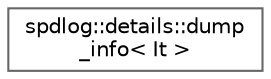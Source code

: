 digraph "类继承关系图"
{
 // LATEX_PDF_SIZE
  bgcolor="transparent";
  edge [fontname=Helvetica,fontsize=10,labelfontname=Helvetica,labelfontsize=10];
  node [fontname=Helvetica,fontsize=10,shape=box,height=0.2,width=0.4];
  rankdir="LR";
  Node0 [id="Node000000",label="spdlog::details::dump\l_info\< It \>",height=0.2,width=0.4,color="grey40", fillcolor="white", style="filled",URL="$classspdlog_1_1details_1_1dump__info.html",tooltip=" "];
}
